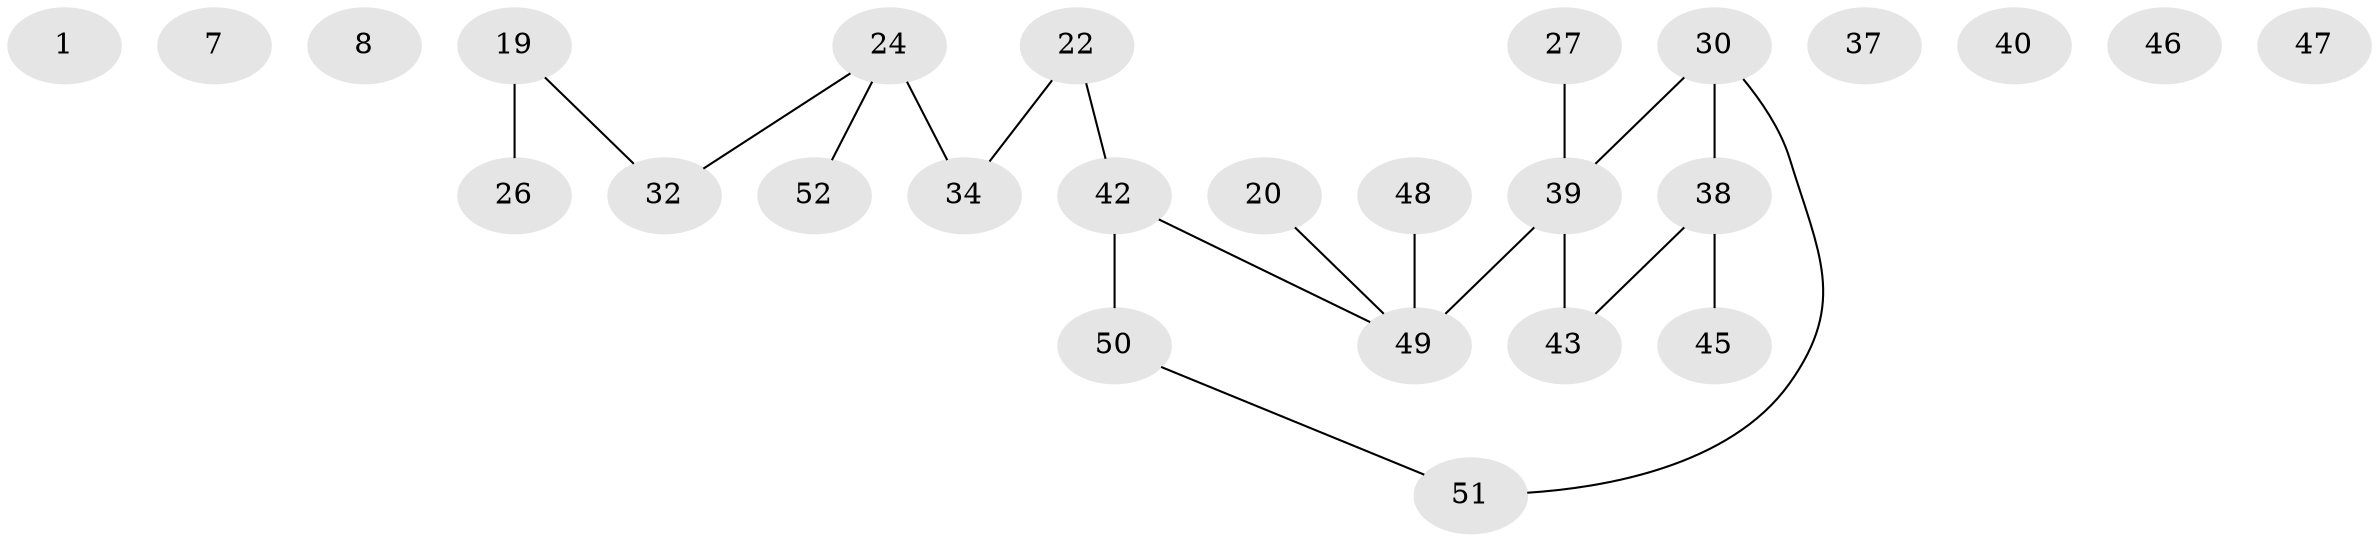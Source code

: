 // original degree distribution, {0: 0.11538461538461539, 2: 0.4807692307692308, 1: 0.15384615384615385, 3: 0.15384615384615385, 4: 0.07692307692307693, 6: 0.019230769230769232}
// Generated by graph-tools (version 1.1) at 2025/39/03/09/25 04:39:46]
// undirected, 26 vertices, 20 edges
graph export_dot {
graph [start="1"]
  node [color=gray90,style=filled];
  1;
  7;
  8;
  19;
  20 [super="+4"];
  22;
  24 [super="+13"];
  26 [super="+14"];
  27 [super="+17"];
  30 [super="+18+23"];
  32;
  34;
  37;
  38 [super="+21+28+31"];
  39 [super="+6"];
  40;
  42;
  43;
  45 [super="+36"];
  46 [super="+41"];
  47;
  48 [super="+3+9+44"];
  49 [super="+35"];
  50 [super="+33"];
  51;
  52;
  19 -- 26 [weight=2];
  19 -- 32;
  20 -- 49;
  22 -- 34;
  22 -- 42;
  24 -- 32;
  24 -- 34 [weight=2];
  24 -- 52;
  27 -- 39;
  30 -- 51;
  30 -- 39 [weight=2];
  30 -- 38 [weight=2];
  38 -- 43;
  38 -- 45;
  39 -- 43;
  39 -- 49 [weight=2];
  42 -- 50 [weight=2];
  42 -- 49;
  48 -- 49;
  50 -- 51;
}
